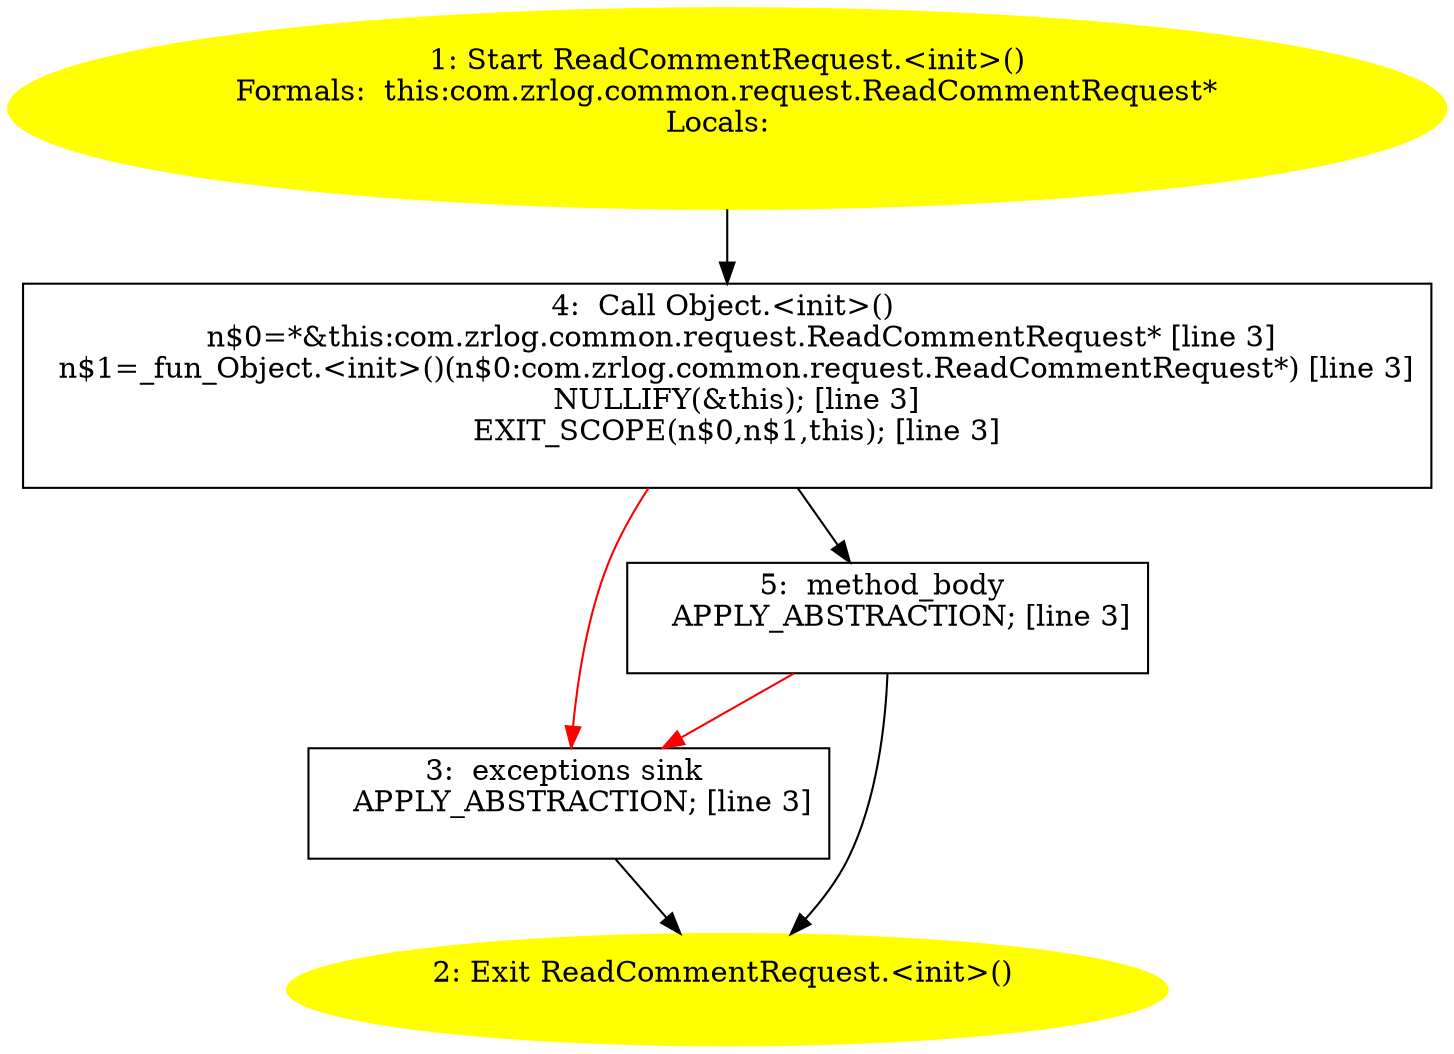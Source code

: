 /* @generated */
digraph cfg {
"com.zrlog.common.request.ReadCommentRequest.<init>().2faac037b5b063907d1e9dfa6a28d131_1" [label="1: Start ReadCommentRequest.<init>()\nFormals:  this:com.zrlog.common.request.ReadCommentRequest*\nLocals:  \n  " color=yellow style=filled]
	

	 "com.zrlog.common.request.ReadCommentRequest.<init>().2faac037b5b063907d1e9dfa6a28d131_1" -> "com.zrlog.common.request.ReadCommentRequest.<init>().2faac037b5b063907d1e9dfa6a28d131_4" ;
"com.zrlog.common.request.ReadCommentRequest.<init>().2faac037b5b063907d1e9dfa6a28d131_2" [label="2: Exit ReadCommentRequest.<init>() \n  " color=yellow style=filled]
	

"com.zrlog.common.request.ReadCommentRequest.<init>().2faac037b5b063907d1e9dfa6a28d131_3" [label="3:  exceptions sink \n   APPLY_ABSTRACTION; [line 3]\n " shape="box"]
	

	 "com.zrlog.common.request.ReadCommentRequest.<init>().2faac037b5b063907d1e9dfa6a28d131_3" -> "com.zrlog.common.request.ReadCommentRequest.<init>().2faac037b5b063907d1e9dfa6a28d131_2" ;
"com.zrlog.common.request.ReadCommentRequest.<init>().2faac037b5b063907d1e9dfa6a28d131_4" [label="4:  Call Object.<init>() \n   n$0=*&this:com.zrlog.common.request.ReadCommentRequest* [line 3]\n  n$1=_fun_Object.<init>()(n$0:com.zrlog.common.request.ReadCommentRequest*) [line 3]\n  NULLIFY(&this); [line 3]\n  EXIT_SCOPE(n$0,n$1,this); [line 3]\n " shape="box"]
	

	 "com.zrlog.common.request.ReadCommentRequest.<init>().2faac037b5b063907d1e9dfa6a28d131_4" -> "com.zrlog.common.request.ReadCommentRequest.<init>().2faac037b5b063907d1e9dfa6a28d131_5" ;
	 "com.zrlog.common.request.ReadCommentRequest.<init>().2faac037b5b063907d1e9dfa6a28d131_4" -> "com.zrlog.common.request.ReadCommentRequest.<init>().2faac037b5b063907d1e9dfa6a28d131_3" [color="red" ];
"com.zrlog.common.request.ReadCommentRequest.<init>().2faac037b5b063907d1e9dfa6a28d131_5" [label="5:  method_body \n   APPLY_ABSTRACTION; [line 3]\n " shape="box"]
	

	 "com.zrlog.common.request.ReadCommentRequest.<init>().2faac037b5b063907d1e9dfa6a28d131_5" -> "com.zrlog.common.request.ReadCommentRequest.<init>().2faac037b5b063907d1e9dfa6a28d131_2" ;
	 "com.zrlog.common.request.ReadCommentRequest.<init>().2faac037b5b063907d1e9dfa6a28d131_5" -> "com.zrlog.common.request.ReadCommentRequest.<init>().2faac037b5b063907d1e9dfa6a28d131_3" [color="red" ];
}
